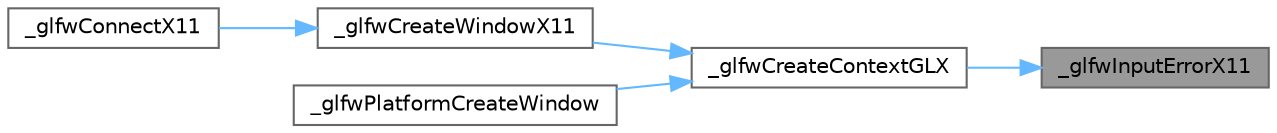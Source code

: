 digraph "_glfwInputErrorX11"
{
 // LATEX_PDF_SIZE
  bgcolor="transparent";
  edge [fontname=Helvetica,fontsize=10,labelfontname=Helvetica,labelfontsize=10];
  node [fontname=Helvetica,fontsize=10,shape=box,height=0.2,width=0.4];
  rankdir="RL";
  Node1 [id="Node000001",label="_glfwInputErrorX11",height=0.2,width=0.4,color="gray40", fillcolor="grey60", style="filled", fontcolor="black",tooltip=" "];
  Node1 -> Node2 [id="edge5_Node000001_Node000002",dir="back",color="steelblue1",style="solid",tooltip=" "];
  Node2 [id="Node000002",label="_glfwCreateContextGLX",height=0.2,width=0.4,color="grey40", fillcolor="white", style="filled",URL="$_classes_2lib_2external_2glfw_2src_2glx__context_8c.html#a1b7c2735d64353ce30240c27c15a149a",tooltip=" "];
  Node2 -> Node3 [id="edge6_Node000002_Node000003",dir="back",color="steelblue1",style="solid",tooltip=" "];
  Node3 [id="Node000003",label="_glfwCreateWindowX11",height=0.2,width=0.4,color="grey40", fillcolor="white", style="filled",URL="$lib_2external_2glfw_2src_2x11__window_8c.html#a69393b1547bf91be42b894dcc6aec3ba",tooltip=" "];
  Node3 -> Node4 [id="edge7_Node000003_Node000004",dir="back",color="steelblue1",style="solid",tooltip=" "];
  Node4 [id="Node000004",label="_glfwConnectX11",height=0.2,width=0.4,color="grey40", fillcolor="white", style="filled",URL="$_classes_2lib_2external_2glfw_2src_2x11__init_8c.html#a3ef34494ec1a6b49e24c3139b0bbdb56",tooltip=" "];
  Node2 -> Node5 [id="edge8_Node000002_Node000005",dir="back",color="steelblue1",style="solid",tooltip=" "];
  Node5 [id="Node000005",label="_glfwPlatformCreateWindow",height=0.2,width=0.4,color="grey40", fillcolor="white", style="filled",URL="$_classes_2lib_2raylib_2src_2external_2glfw_2src_2x11__window_8c.html#ad7f9fd053009c1add7335c8ef4f94d4f",tooltip=" "];
}
